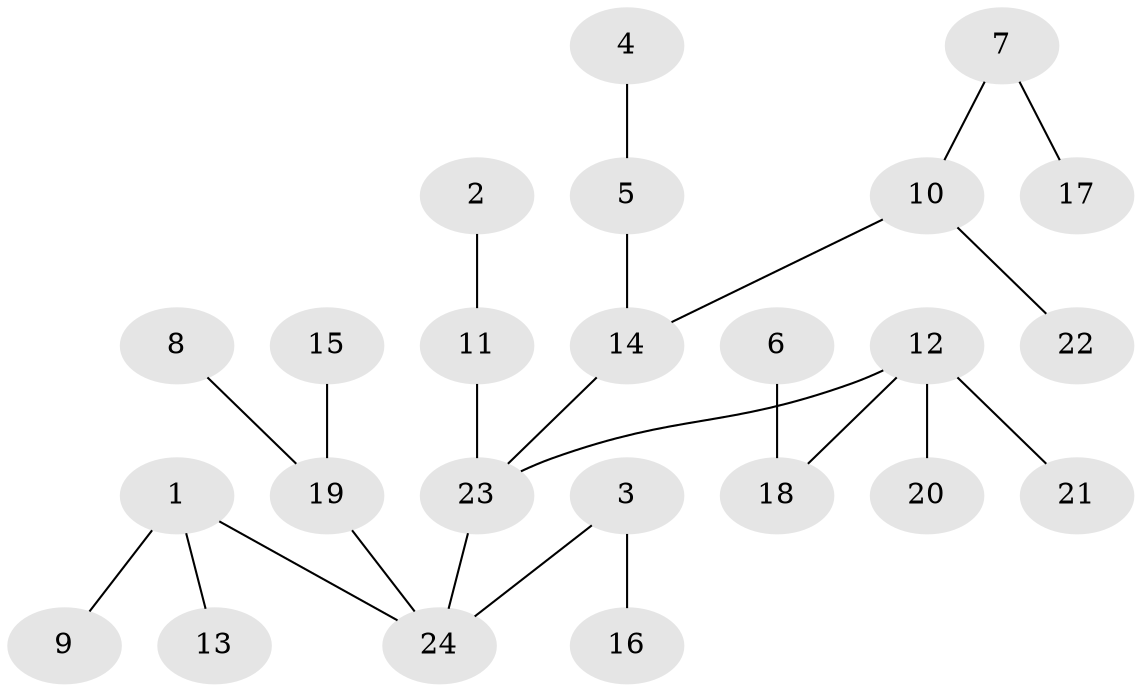 // original degree distribution, {5: 0.06666666666666667, 6: 0.03333333333333333, 4: 0.03333333333333333, 3: 0.1, 1: 0.5333333333333333, 2: 0.23333333333333334}
// Generated by graph-tools (version 1.1) at 2025/37/03/04/25 23:37:22]
// undirected, 24 vertices, 23 edges
graph export_dot {
  node [color=gray90,style=filled];
  1;
  2;
  3;
  4;
  5;
  6;
  7;
  8;
  9;
  10;
  11;
  12;
  13;
  14;
  15;
  16;
  17;
  18;
  19;
  20;
  21;
  22;
  23;
  24;
  1 -- 9 [weight=1.0];
  1 -- 13 [weight=1.0];
  1 -- 24 [weight=1.0];
  2 -- 11 [weight=1.0];
  3 -- 16 [weight=1.0];
  3 -- 24 [weight=1.0];
  4 -- 5 [weight=1.0];
  5 -- 14 [weight=1.0];
  6 -- 18 [weight=1.0];
  7 -- 10 [weight=1.0];
  7 -- 17 [weight=1.0];
  8 -- 19 [weight=1.0];
  10 -- 14 [weight=1.0];
  10 -- 22 [weight=1.0];
  11 -- 23 [weight=1.0];
  12 -- 18 [weight=1.0];
  12 -- 20 [weight=1.0];
  12 -- 21 [weight=1.0];
  12 -- 23 [weight=1.0];
  14 -- 23 [weight=1.0];
  15 -- 19 [weight=1.0];
  19 -- 24 [weight=1.0];
  23 -- 24 [weight=1.0];
}
